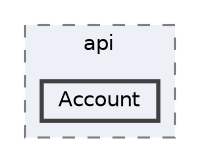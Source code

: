 digraph "D:/Projects/SECUiDEA_ERP/SECUiDEA_ERP_Server/SECUiDEA_ERP_Server/Controllers/api/Account"
{
 // LATEX_PDF_SIZE
  bgcolor="transparent";
  edge [fontname=Helvetica,fontsize=10,labelfontname=Helvetica,labelfontsize=10];
  node [fontname=Helvetica,fontsize=10,shape=box,height=0.2,width=0.4];
  compound=true
  subgraph clusterdir_acdb3eb1a63852939e0f6a8d6baa0896 {
    graph [ bgcolor="#edf0f7", pencolor="grey50", label="api", fontname=Helvetica,fontsize=10 style="filled,dashed", URL="dir_acdb3eb1a63852939e0f6a8d6baa0896.html",tooltip=""]
  dir_4f4fd0d1e576274d562f9f57bcd99aab [label="Account", fillcolor="#edf0f7", color="grey25", style="filled,bold", URL="dir_4f4fd0d1e576274d562f9f57bcd99aab.html",tooltip=""];
  }
}
